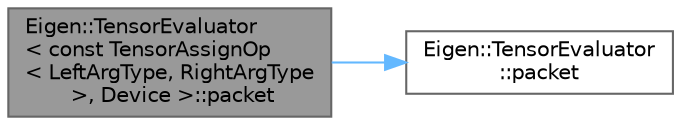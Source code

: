 digraph "Eigen::TensorEvaluator&lt; const TensorAssignOp&lt; LeftArgType, RightArgType &gt;, Device &gt;::packet"
{
 // LATEX_PDF_SIZE
  bgcolor="transparent";
  edge [fontname=Helvetica,fontsize=10,labelfontname=Helvetica,labelfontsize=10];
  node [fontname=Helvetica,fontsize=10,shape=box,height=0.2,width=0.4];
  rankdir="LR";
  Node1 [id="Node000001",label="Eigen::TensorEvaluator\l\< const TensorAssignOp\l\< LeftArgType, RightArgType\l \>, Device \>::packet",height=0.2,width=0.4,color="gray40", fillcolor="grey60", style="filled", fontcolor="black",tooltip=" "];
  Node1 -> Node2 [id="edge2_Node000001_Node000002",color="steelblue1",style="solid",tooltip=" "];
  Node2 [id="Node000002",label="Eigen::TensorEvaluator\l::packet",height=0.2,width=0.4,color="grey40", fillcolor="white", style="filled",URL="$struct_eigen_1_1_tensor_evaluator.html#af8ba36b08b6aaabc799d5d86a48dcb9d",tooltip=" "];
}

